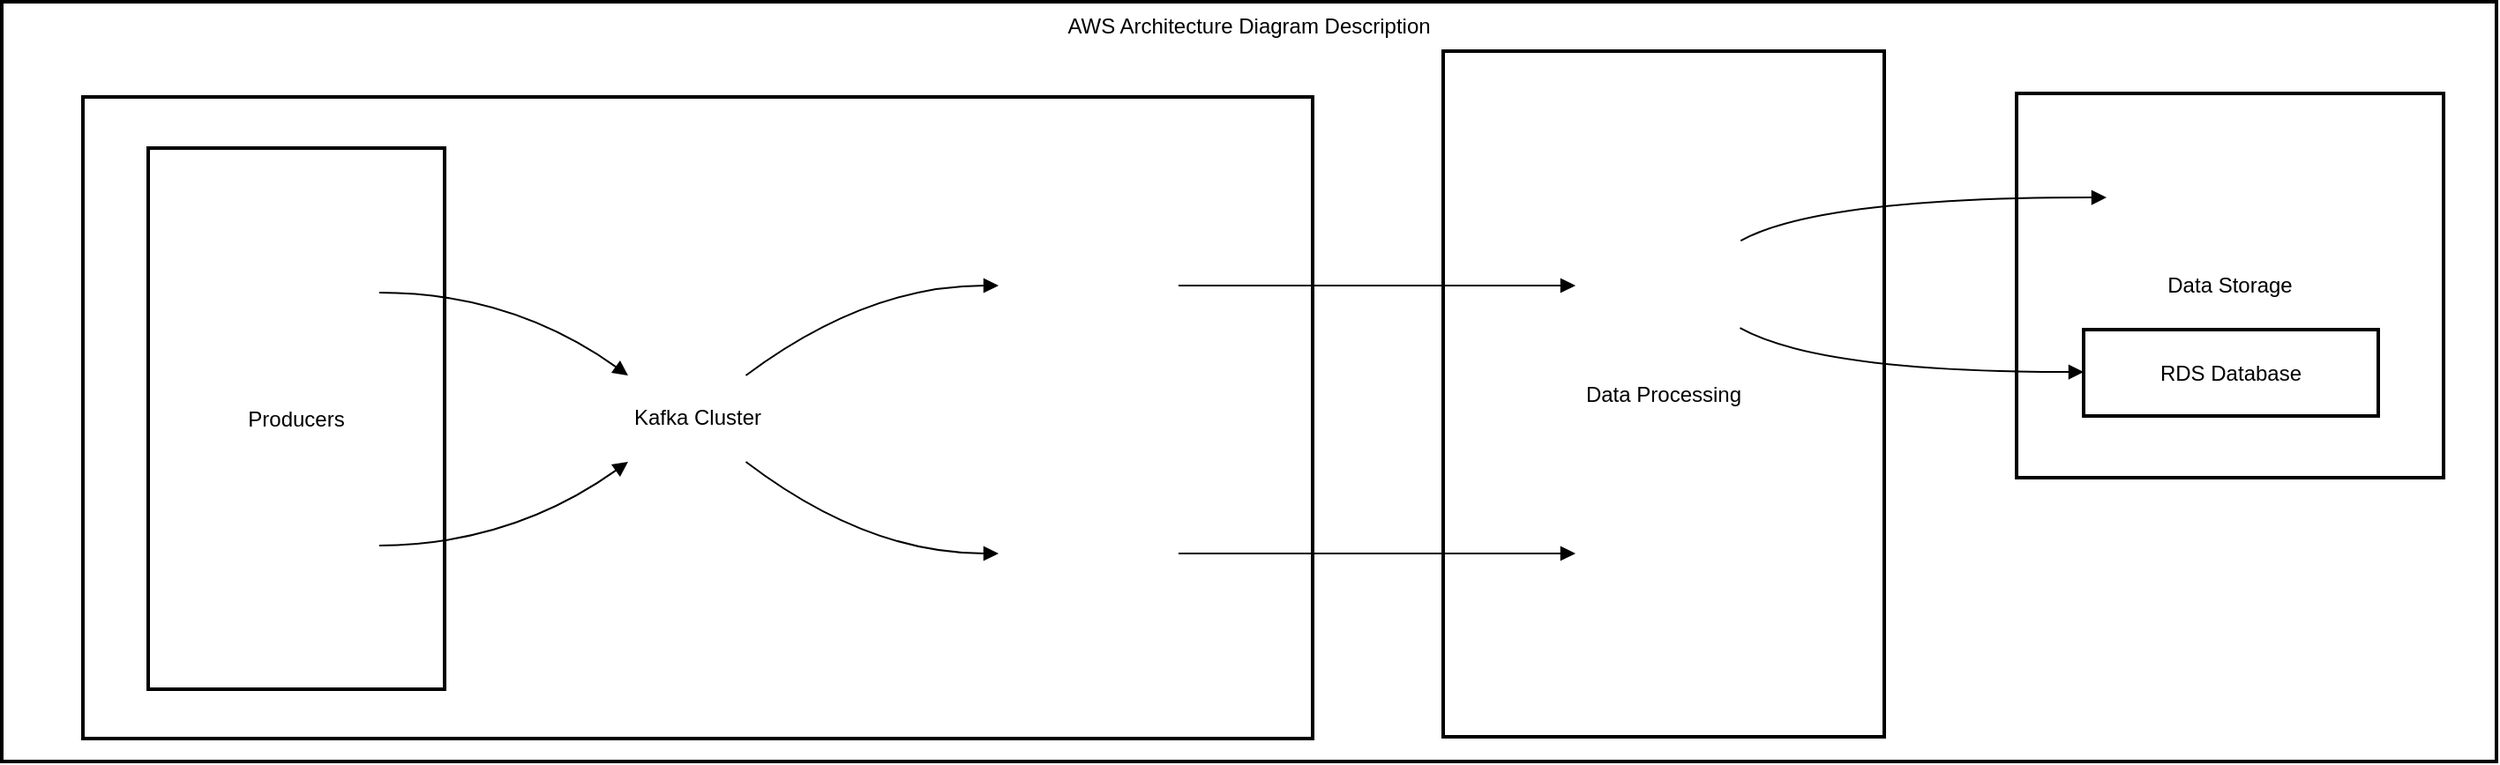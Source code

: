 <mxfile version="24.7.17">
  <diagram name="Page-1" id="wyRq7zHrROw-AUGqcFeg">
    <mxGraphModel>
      <root>
        <mxCell id="0" />
        <mxCell id="1" parent="0" />
        <mxCell id="2" value="AWS Architecture Diagram Description" style="whiteSpace=wrap;strokeWidth=2;verticalAlign=top;" vertex="1" parent="1">
          <mxGeometry x="8" y="8" width="1414" height="431" as="geometry" />
        </mxCell>
        <mxCell id="3" value="S3 Storage" style="whiteSpace=wrap;strokeWidth=2;" vertex="1" parent="2">
          <mxGeometry x="1193" y="87" width="140" height="49" as="geometry" />
        </mxCell>
        <mxCell id="4" value="Data Storage" style="whiteSpace=wrap;strokeWidth=2;" vertex="1" parent="2">
          <mxGeometry x="1142" y="52" width="242" height="218" as="geometry" />
        </mxCell>
        <mxCell id="5" value="Producer 1" style="ellipse;aspect=fixed;strokeWidth=2;whiteSpace=wrap;" vertex="1" parent="2">
          <mxGeometry x="121" y="118" width="93" height="93" as="geometry" />
        </mxCell>
        <mxCell id="6" value="Kafka Cluster" style="rounded=1;arcSize=40;strokeWidth=2" vertex="1" parent="2">
          <mxGeometry x="326" y="212" width="126" height="49" as="geometry" />
        </mxCell>
        <mxCell id="7" value="Producer 2" style="ellipse;aspect=fixed;strokeWidth=2;whiteSpace=wrap;" vertex="1" parent="2">
          <mxGeometry x="121" y="262" width="93" height="93" as="geometry" />
        </mxCell>
        <mxCell id="8" value="Consumer 1" style="ellipse;aspect=fixed;strokeWidth=2;whiteSpace=wrap;" vertex="1" parent="2">
          <mxGeometry x="565" y="109" width="102" height="102" as="geometry" />
        </mxCell>
        <mxCell id="9" value="Consumer 2" style="ellipse;aspect=fixed;strokeWidth=2;whiteSpace=wrap;" vertex="1" parent="2">
          <mxGeometry x="565" y="262" width="102" height="102" as="geometry" />
        </mxCell>
        <mxCell id="10" value="Processor 1" style="ellipse;aspect=fixed;strokeWidth=2;whiteSpace=wrap;" vertex="1" parent="2">
          <mxGeometry x="892" y="110" width="100" height="100" as="geometry" />
        </mxCell>
        <mxCell id="11" value="Processor 2" style="ellipse;aspect=fixed;strokeWidth=2;whiteSpace=wrap;" vertex="1" parent="2">
          <mxGeometry x="892" y="263" width="100" height="100" as="geometry" />
        </mxCell>
        <mxCell id="12" value="RDS Database" style="whiteSpace=wrap;strokeWidth=2;" vertex="1" parent="2">
          <mxGeometry x="1180" y="186" width="167" height="49" as="geometry" />
        </mxCell>
        <mxCell id="13" value="Processor" style="whiteSpace=wrap;strokeWidth=2;" vertex="1" parent="2">
          <mxGeometry x="855" y="48" width="175" height="349" as="geometry" />
        </mxCell>
        <mxCell id="14" value="Data Processing" style="whiteSpace=wrap;strokeWidth=2;" vertex="1" parent="2">
          <mxGeometry x="817" y="28" width="250" height="389" as="geometry" />
        </mxCell>
        <mxCell id="15" value="Consumers" style="whiteSpace=wrap;strokeWidth=2;" vertex="1" parent="2">
          <mxGeometry x="527" y="74" width="177" height="324" as="geometry" />
        </mxCell>
        <mxCell id="16" value="Kafka Cluster" style="whiteSpace=wrap;strokeWidth=2;" vertex="1" parent="2">
          <mxGeometry x="46" y="54" width="697" height="364" as="geometry" />
        </mxCell>
        <mxCell id="17" value="Producers" style="whiteSpace=wrap;strokeWidth=2;" vertex="1" parent="2">
          <mxGeometry x="83" y="83" width="168" height="307" as="geometry" />
        </mxCell>
        <mxCell id="18" value="" style="curved=1;startArrow=none;endArrow=block;exitX=1;exitY=0.51;entryX=0.23;entryY=0;" edge="1" parent="2" source="5" target="6">
          <mxGeometry relative="1" as="geometry">
            <Array as="points">
              <mxPoint x="289" y="165" />
            </Array>
          </mxGeometry>
        </mxCell>
        <mxCell id="19" value="" style="curved=1;startArrow=none;endArrow=block;exitX=1;exitY=0.5;entryX=0.23;entryY=1;" edge="1" parent="2" source="7" target="6">
          <mxGeometry relative="1" as="geometry">
            <Array as="points">
              <mxPoint x="289" y="308" />
            </Array>
          </mxGeometry>
        </mxCell>
        <mxCell id="20" value="" style="curved=1;startArrow=none;endArrow=block;exitX=0.76;exitY=0;entryX=0;entryY=0.51;" edge="1" parent="2" source="6" target="8">
          <mxGeometry relative="1" as="geometry">
            <Array as="points">
              <mxPoint x="490" y="161" />
            </Array>
          </mxGeometry>
        </mxCell>
        <mxCell id="21" value="" style="curved=1;startArrow=none;endArrow=block;exitX=0.76;exitY=1;entryX=0;entryY=0.5;" edge="1" parent="2" source="6" target="9">
          <mxGeometry relative="1" as="geometry">
            <Array as="points">
              <mxPoint x="490" y="313" />
            </Array>
          </mxGeometry>
        </mxCell>
        <mxCell id="22" value="" style="curved=1;startArrow=none;endArrow=block;exitX=1;exitY=0.51;entryX=0;entryY=0.51;" edge="1" parent="2" source="8" target="10">
          <mxGeometry relative="1" as="geometry">
            <Array as="points" />
          </mxGeometry>
        </mxCell>
        <mxCell id="23" value="" style="curved=1;startArrow=none;endArrow=block;exitX=1;exitY=0.5;entryX=0;entryY=0.5;" edge="1" parent="2" source="9" target="11">
          <mxGeometry relative="1" as="geometry">
            <Array as="points" />
          </mxGeometry>
        </mxCell>
        <mxCell id="24" value="" style="curved=1;startArrow=none;endArrow=block;exitX=1;exitY=0.22;entryX=0;entryY=0.49;" edge="1" parent="2" source="10" target="3">
          <mxGeometry relative="1" as="geometry">
            <Array as="points">
              <mxPoint x="1030" y="111" />
            </Array>
          </mxGeometry>
        </mxCell>
        <mxCell id="25" value="" style="curved=1;startArrow=none;endArrow=block;exitX=1;exitY=0.79;entryX=0;entryY=0.49;" edge="1" parent="2" source="10" target="12">
          <mxGeometry relative="1" as="geometry">
            <Array as="points">
              <mxPoint x="1030" y="210" />
            </Array>
          </mxGeometry>
        </mxCell>
      </root>
    </mxGraphModel>
  </diagram>
</mxfile>
